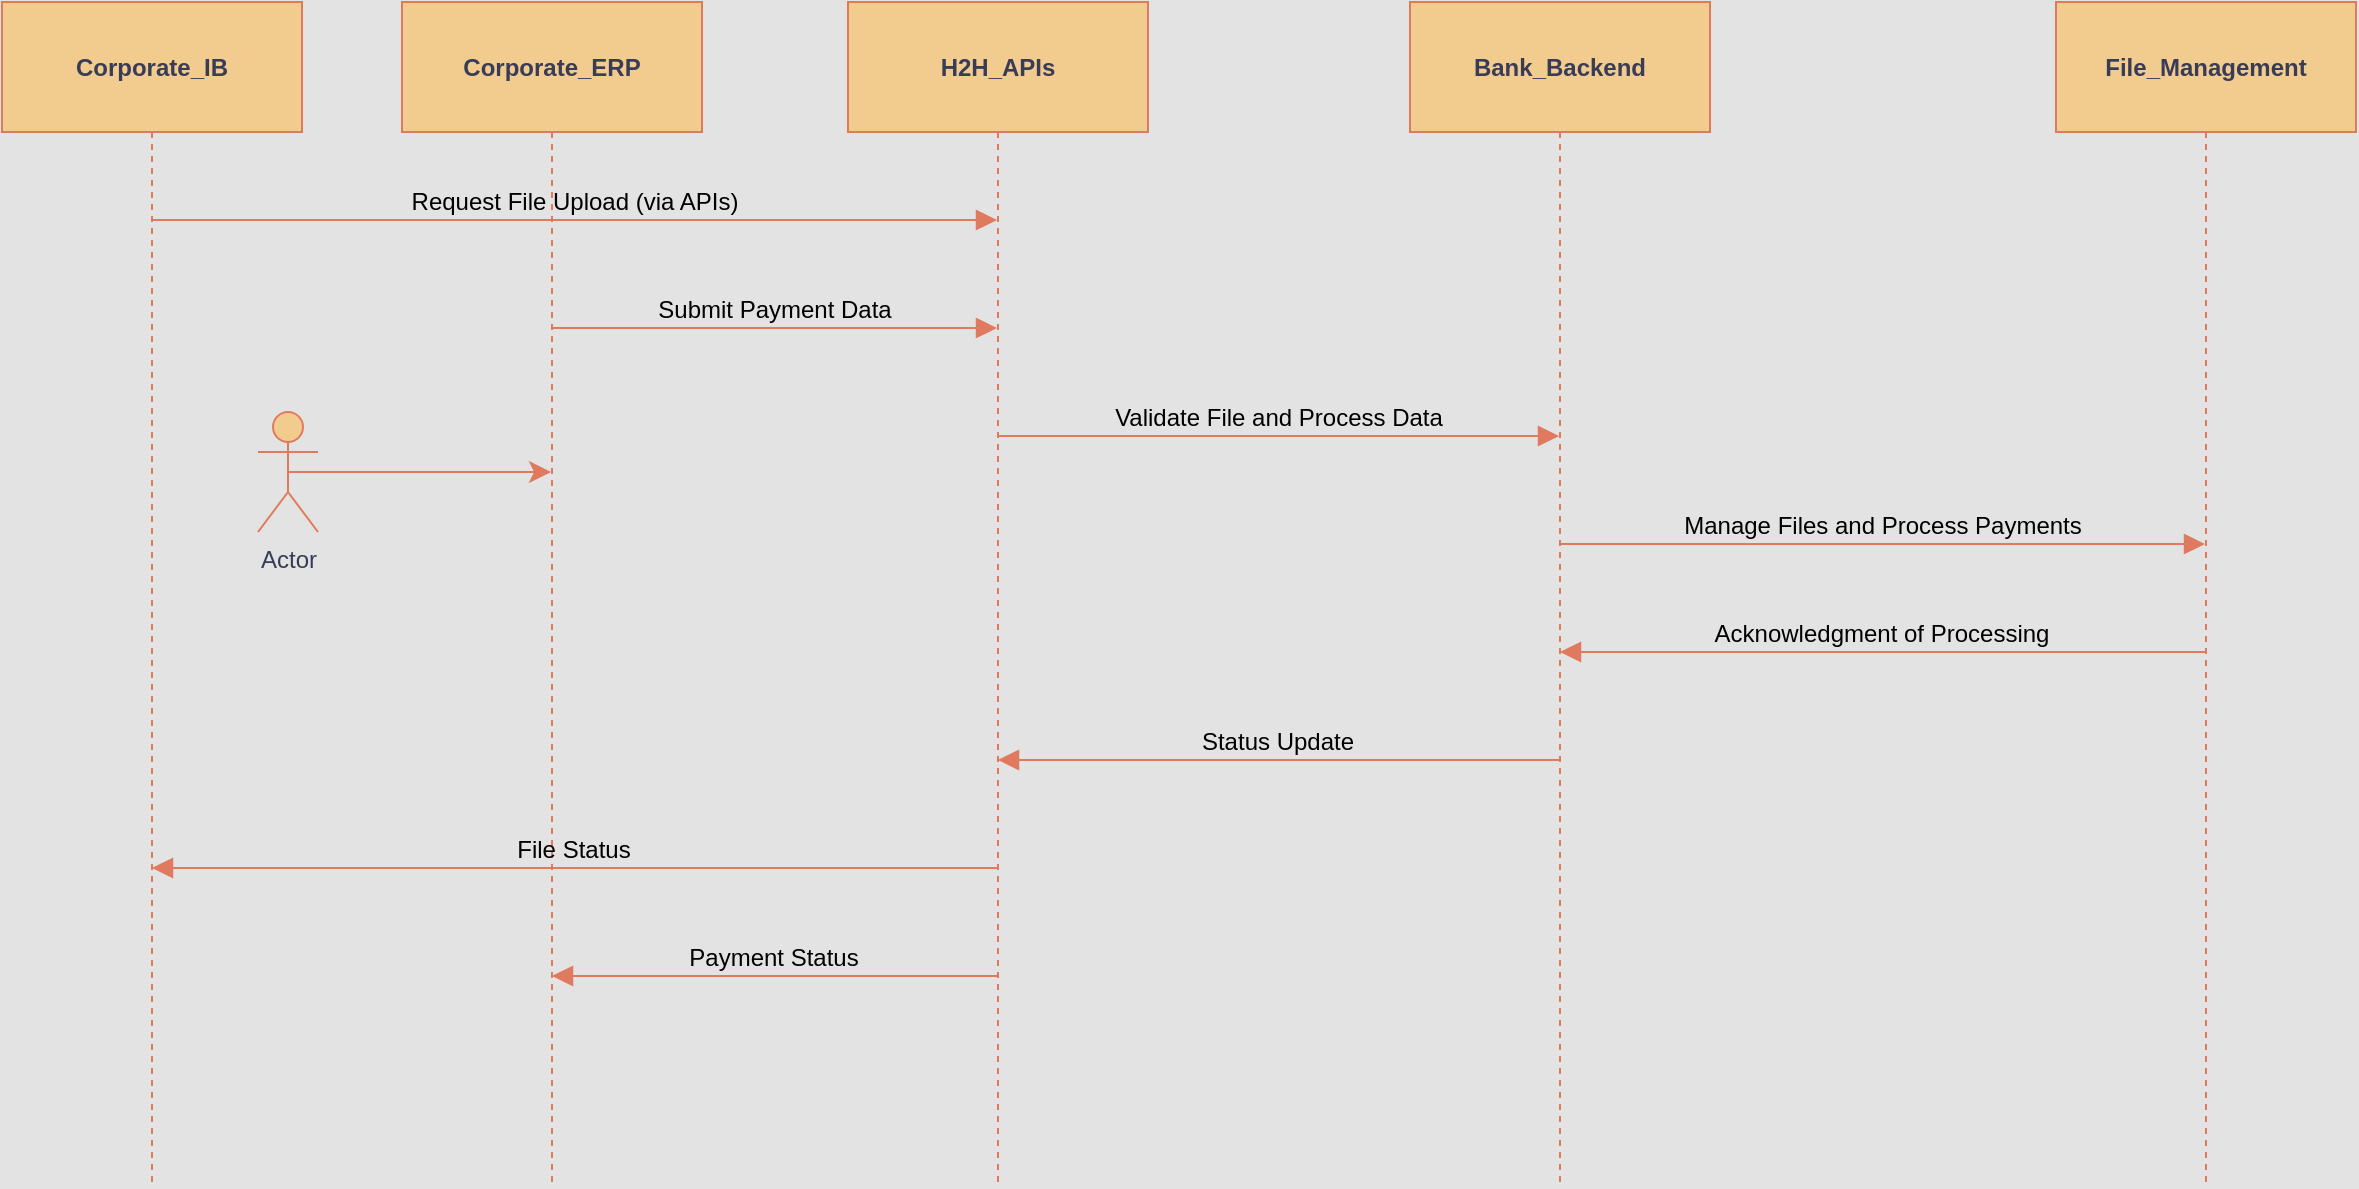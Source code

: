 <mxfile version="24.8.6">
  <diagram name="Page-1" id="66kdpXjVe0ZpUXVBdYPS">
    <mxGraphModel dx="1282" dy="625" grid="0" gridSize="10" guides="1" tooltips="1" connect="1" arrows="1" fold="1" page="0" pageScale="1" pageWidth="850" pageHeight="1100" background="#E3E3E3" math="0" shadow="0">
      <root>
        <mxCell id="0" />
        <mxCell id="1" parent="0" />
        <mxCell id="OYMWFf9JatVCHWDvwbyE-1" value="Corporate_IB" style="shape=umlLifeline;perimeter=lifelinePerimeter;whiteSpace=wrap;container=1;dropTarget=0;collapsible=0;recursiveResize=0;outlineConnect=0;portConstraint=eastwest;newEdgeStyle={&quot;edgeStyle&quot;:&quot;elbowEdgeStyle&quot;,&quot;elbow&quot;:&quot;vertical&quot;,&quot;curved&quot;:0,&quot;rounded&quot;:0};size=65;labelBackgroundColor=none;fillColor=#F2CC8F;strokeColor=#E07A5F;fontColor=#393C56;fontStyle=1" vertex="1" parent="1">
          <mxGeometry x="20" y="20" width="150" height="592" as="geometry" />
        </mxCell>
        <mxCell id="OYMWFf9JatVCHWDvwbyE-2" value="Corporate_ERP" style="shape=umlLifeline;perimeter=lifelinePerimeter;whiteSpace=wrap;container=1;dropTarget=0;collapsible=0;recursiveResize=0;outlineConnect=0;portConstraint=eastwest;newEdgeStyle={&quot;edgeStyle&quot;:&quot;elbowEdgeStyle&quot;,&quot;elbow&quot;:&quot;vertical&quot;,&quot;curved&quot;:0,&quot;rounded&quot;:0};size=65;labelBackgroundColor=none;fillColor=#F2CC8F;strokeColor=#E07A5F;fontColor=#393C56;fontStyle=1" vertex="1" parent="1">
          <mxGeometry x="220" y="20" width="150" height="592" as="geometry" />
        </mxCell>
        <mxCell id="OYMWFf9JatVCHWDvwbyE-3" value="H2H_APIs" style="shape=umlLifeline;perimeter=lifelinePerimeter;whiteSpace=wrap;container=1;dropTarget=0;collapsible=0;recursiveResize=0;outlineConnect=0;portConstraint=eastwest;newEdgeStyle={&quot;edgeStyle&quot;:&quot;elbowEdgeStyle&quot;,&quot;elbow&quot;:&quot;vertical&quot;,&quot;curved&quot;:0,&quot;rounded&quot;:0};size=65;labelBackgroundColor=none;fillColor=#F2CC8F;strokeColor=#E07A5F;fontColor=#393C56;fontStyle=1" vertex="1" parent="1">
          <mxGeometry x="443" y="20" width="150" height="592" as="geometry" />
        </mxCell>
        <mxCell id="OYMWFf9JatVCHWDvwbyE-4" value="Bank_Backend" style="shape=umlLifeline;perimeter=lifelinePerimeter;whiteSpace=wrap;container=1;dropTarget=0;collapsible=0;recursiveResize=0;outlineConnect=0;portConstraint=eastwest;newEdgeStyle={&quot;edgeStyle&quot;:&quot;elbowEdgeStyle&quot;,&quot;elbow&quot;:&quot;vertical&quot;,&quot;curved&quot;:0,&quot;rounded&quot;:0};size=65;labelBackgroundColor=none;fillColor=#F2CC8F;strokeColor=#E07A5F;fontColor=#393C56;fontStyle=1" vertex="1" parent="1">
          <mxGeometry x="724" y="20" width="150" height="592" as="geometry" />
        </mxCell>
        <mxCell id="OYMWFf9JatVCHWDvwbyE-5" value="File_Management" style="shape=umlLifeline;perimeter=lifelinePerimeter;whiteSpace=wrap;container=1;dropTarget=0;collapsible=0;recursiveResize=0;outlineConnect=0;portConstraint=eastwest;newEdgeStyle={&quot;edgeStyle&quot;:&quot;elbowEdgeStyle&quot;,&quot;elbow&quot;:&quot;vertical&quot;,&quot;curved&quot;:0,&quot;rounded&quot;:0};size=65;labelBackgroundColor=none;fillColor=#F2CC8F;strokeColor=#E07A5F;fontColor=#393C56;fontStyle=1" vertex="1" parent="1">
          <mxGeometry x="1047" y="20" width="150" height="592" as="geometry" />
        </mxCell>
        <mxCell id="OYMWFf9JatVCHWDvwbyE-6" value="Request File Upload (via APIs)" style="verticalAlign=bottom;edgeStyle=elbowEdgeStyle;elbow=vertical;curved=0;rounded=0;endArrow=block;fontSize=12;startSize=8;endSize=8;labelBackgroundColor=none;fontColor=default;strokeColor=#E07A5F;" edge="1" parent="1" source="OYMWFf9JatVCHWDvwbyE-1" target="OYMWFf9JatVCHWDvwbyE-3">
          <mxGeometry relative="1" as="geometry">
            <Array as="points">
              <mxPoint x="315" y="129" />
            </Array>
          </mxGeometry>
        </mxCell>
        <mxCell id="OYMWFf9JatVCHWDvwbyE-7" value="Submit Payment Data" style="verticalAlign=bottom;edgeStyle=elbowEdgeStyle;elbow=vertical;curved=0;rounded=0;endArrow=block;fontSize=12;startSize=8;endSize=8;labelBackgroundColor=none;fontColor=default;strokeColor=#E07A5F;" edge="1" parent="1" source="OYMWFf9JatVCHWDvwbyE-2" target="OYMWFf9JatVCHWDvwbyE-3">
          <mxGeometry relative="1" as="geometry">
            <Array as="points">
              <mxPoint x="415" y="183" />
            </Array>
          </mxGeometry>
        </mxCell>
        <mxCell id="OYMWFf9JatVCHWDvwbyE-8" value="Validate File and Process Data" style="verticalAlign=bottom;edgeStyle=elbowEdgeStyle;elbow=vertical;curved=0;rounded=0;endArrow=block;fontSize=12;startSize=8;endSize=8;labelBackgroundColor=none;fontColor=default;strokeColor=#E07A5F;" edge="1" parent="1" source="OYMWFf9JatVCHWDvwbyE-3" target="OYMWFf9JatVCHWDvwbyE-4">
          <mxGeometry relative="1" as="geometry">
            <Array as="points">
              <mxPoint x="667" y="237" />
            </Array>
          </mxGeometry>
        </mxCell>
        <mxCell id="OYMWFf9JatVCHWDvwbyE-9" value="Manage Files and Process Payments" style="verticalAlign=bottom;edgeStyle=elbowEdgeStyle;elbow=vertical;curved=0;rounded=0;endArrow=block;fontSize=12;startSize=8;endSize=8;labelBackgroundColor=none;fontColor=default;strokeColor=#E07A5F;" edge="1" parent="1" source="OYMWFf9JatVCHWDvwbyE-4" target="OYMWFf9JatVCHWDvwbyE-5">
          <mxGeometry relative="1" as="geometry">
            <Array as="points">
              <mxPoint x="969" y="291" />
            </Array>
          </mxGeometry>
        </mxCell>
        <mxCell id="OYMWFf9JatVCHWDvwbyE-10" value="Acknowledgment of Processing" style="verticalAlign=bottom;edgeStyle=elbowEdgeStyle;elbow=vertical;curved=0;rounded=0;endArrow=block;fontSize=12;startSize=8;endSize=8;labelBackgroundColor=none;fontColor=default;strokeColor=#E07A5F;" edge="1" parent="1" source="OYMWFf9JatVCHWDvwbyE-5" target="OYMWFf9JatVCHWDvwbyE-4">
          <mxGeometry relative="1" as="geometry">
            <Array as="points">
              <mxPoint x="972" y="345" />
            </Array>
          </mxGeometry>
        </mxCell>
        <mxCell id="OYMWFf9JatVCHWDvwbyE-11" value="Status Update" style="verticalAlign=bottom;edgeStyle=elbowEdgeStyle;elbow=vertical;curved=0;rounded=0;endArrow=block;fontSize=12;startSize=8;endSize=8;labelBackgroundColor=none;fontColor=default;strokeColor=#E07A5F;" edge="1" parent="1" source="OYMWFf9JatVCHWDvwbyE-4" target="OYMWFf9JatVCHWDvwbyE-3">
          <mxGeometry relative="1" as="geometry">
            <Array as="points">
              <mxPoint x="670" y="399" />
            </Array>
          </mxGeometry>
        </mxCell>
        <mxCell id="OYMWFf9JatVCHWDvwbyE-12" value="File Status" style="verticalAlign=bottom;edgeStyle=elbowEdgeStyle;elbow=vertical;curved=0;rounded=0;endArrow=block;fontSize=12;startSize=8;endSize=8;labelBackgroundColor=none;fontColor=default;strokeColor=#E07A5F;" edge="1" parent="1" source="OYMWFf9JatVCHWDvwbyE-3" target="OYMWFf9JatVCHWDvwbyE-1">
          <mxGeometry relative="1" as="geometry">
            <Array as="points">
              <mxPoint x="318" y="453" />
            </Array>
          </mxGeometry>
        </mxCell>
        <mxCell id="OYMWFf9JatVCHWDvwbyE-13" value="Payment Status" style="verticalAlign=bottom;edgeStyle=elbowEdgeStyle;elbow=vertical;curved=0;rounded=0;endArrow=block;fontSize=12;startSize=8;endSize=8;labelBackgroundColor=none;fontColor=default;strokeColor=#E07A5F;" edge="1" parent="1" source="OYMWFf9JatVCHWDvwbyE-3" target="OYMWFf9JatVCHWDvwbyE-2">
          <mxGeometry relative="1" as="geometry">
            <Array as="points">
              <mxPoint x="418" y="507" />
            </Array>
          </mxGeometry>
        </mxCell>
        <mxCell id="OYMWFf9JatVCHWDvwbyE-15" style="edgeStyle=none;curved=1;rounded=0;orthogonalLoop=1;jettySize=auto;html=1;exitX=0.5;exitY=0.5;exitDx=0;exitDy=0;exitPerimeter=0;strokeColor=#E07A5F;fontSize=12;fontColor=#393C56;startSize=8;endSize=8;fillColor=#F2CC8F;" edge="1" parent="1" source="OYMWFf9JatVCHWDvwbyE-14" target="OYMWFf9JatVCHWDvwbyE-2">
          <mxGeometry relative="1" as="geometry" />
        </mxCell>
        <mxCell id="OYMWFf9JatVCHWDvwbyE-14" value="Actor" style="shape=umlActor;verticalLabelPosition=bottom;verticalAlign=top;html=1;outlineConnect=0;strokeColor=#E07A5F;fontColor=#393C56;fillColor=#F2CC8F;" vertex="1" parent="1">
          <mxGeometry x="148" y="225" width="30" height="60" as="geometry" />
        </mxCell>
      </root>
    </mxGraphModel>
  </diagram>
</mxfile>
